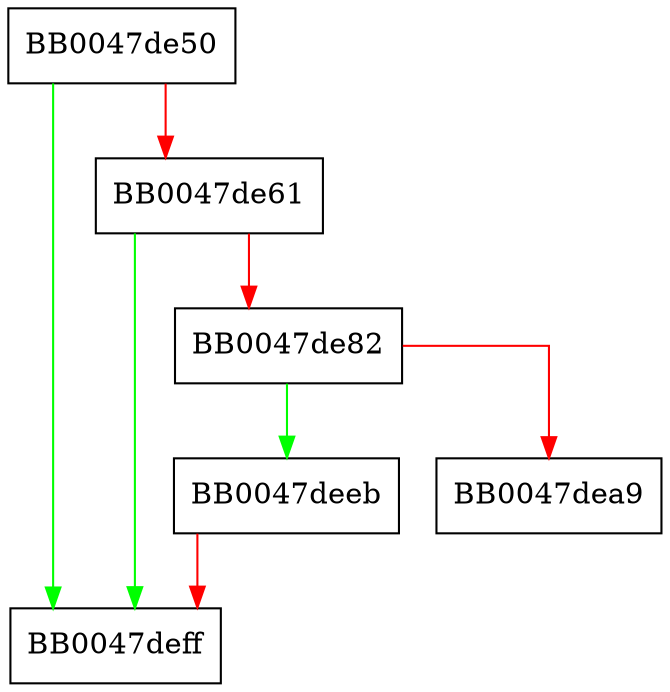digraph ssl_cert_new {
  node [shape="box"];
  graph [splines=ortho];
  BB0047de50 -> BB0047deff [color="green"];
  BB0047de50 -> BB0047de61 [color="red"];
  BB0047de61 -> BB0047deff [color="green"];
  BB0047de61 -> BB0047de82 [color="red"];
  BB0047de82 -> BB0047deeb [color="green"];
  BB0047de82 -> BB0047dea9 [color="red"];
  BB0047deeb -> BB0047deff [color="red"];
}